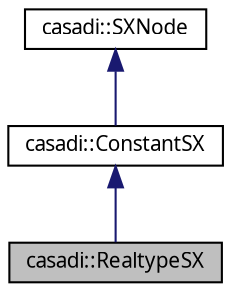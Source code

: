 digraph "casadi::RealtypeSX"
{
  edge [fontname="FreeSans.ttf",fontsize="10",labelfontname="FreeSans.ttf",labelfontsize="10"];
  node [fontname="FreeSans.ttf",fontsize="10",shape=record];
  Node1 [label="casadi::RealtypeSX",height=0.2,width=0.4,color="black", fillcolor="grey75", style="filled", fontcolor="black"];
  Node2 -> Node1 [dir="back",color="midnightblue",fontsize="10",style="solid",fontname="FreeSans.ttf"];
  Node2 [label="casadi::ConstantSX",height=0.2,width=0.4,color="black", fillcolor="white", style="filled",URL="$db/d9d/classcasadi_1_1ConstantSX.html",tooltip="Represents a constant SX. "];
  Node3 -> Node2 [dir="back",color="midnightblue",fontsize="10",style="solid",fontname="FreeSans.ttf"];
  Node3 [label="casadi::SXNode",height=0.2,width=0.4,color="black", fillcolor="white", style="filled",URL="$d7/d8b/classcasadi_1_1SXNode.html",tooltip="Internal node class for SX. "];
}
